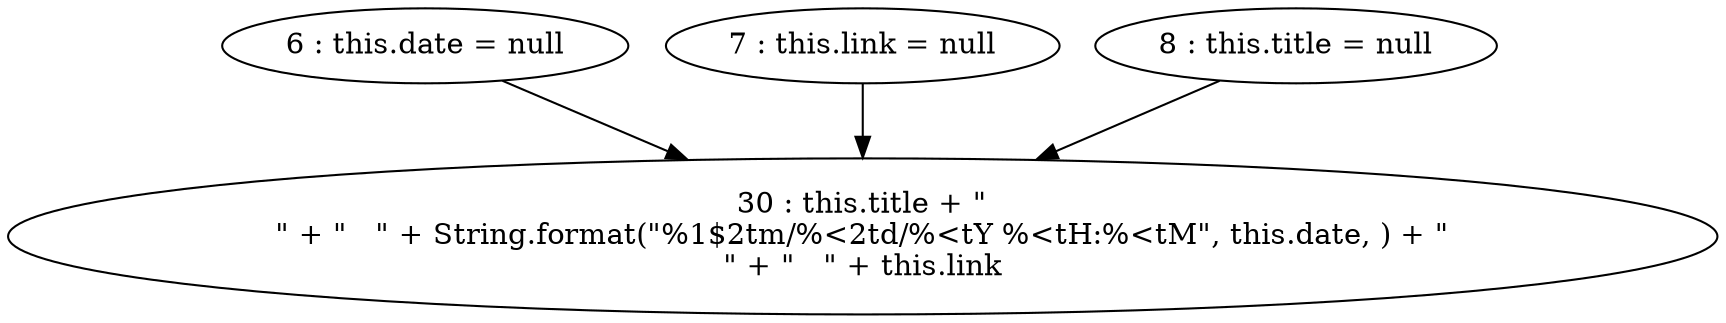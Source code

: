 digraph G {
"6 : this.date = null"
"6 : this.date = null" -> "30 : this.title + \"\n\" + \"   \" + String.format(\"%1$2tm/%<2td/%<tY %<tH:%<tM\", this.date, ) + \"\n\" + \"   \" + this.link"
"7 : this.link = null"
"7 : this.link = null" -> "30 : this.title + \"\n\" + \"   \" + String.format(\"%1$2tm/%<2td/%<tY %<tH:%<tM\", this.date, ) + \"\n\" + \"   \" + this.link"
"8 : this.title = null"
"8 : this.title = null" -> "30 : this.title + \"\n\" + \"   \" + String.format(\"%1$2tm/%<2td/%<tY %<tH:%<tM\", this.date, ) + \"\n\" + \"   \" + this.link"
"30 : this.title + \"\n\" + \"   \" + String.format(\"%1$2tm/%<2td/%<tY %<tH:%<tM\", this.date, ) + \"\n\" + \"   \" + this.link"
}